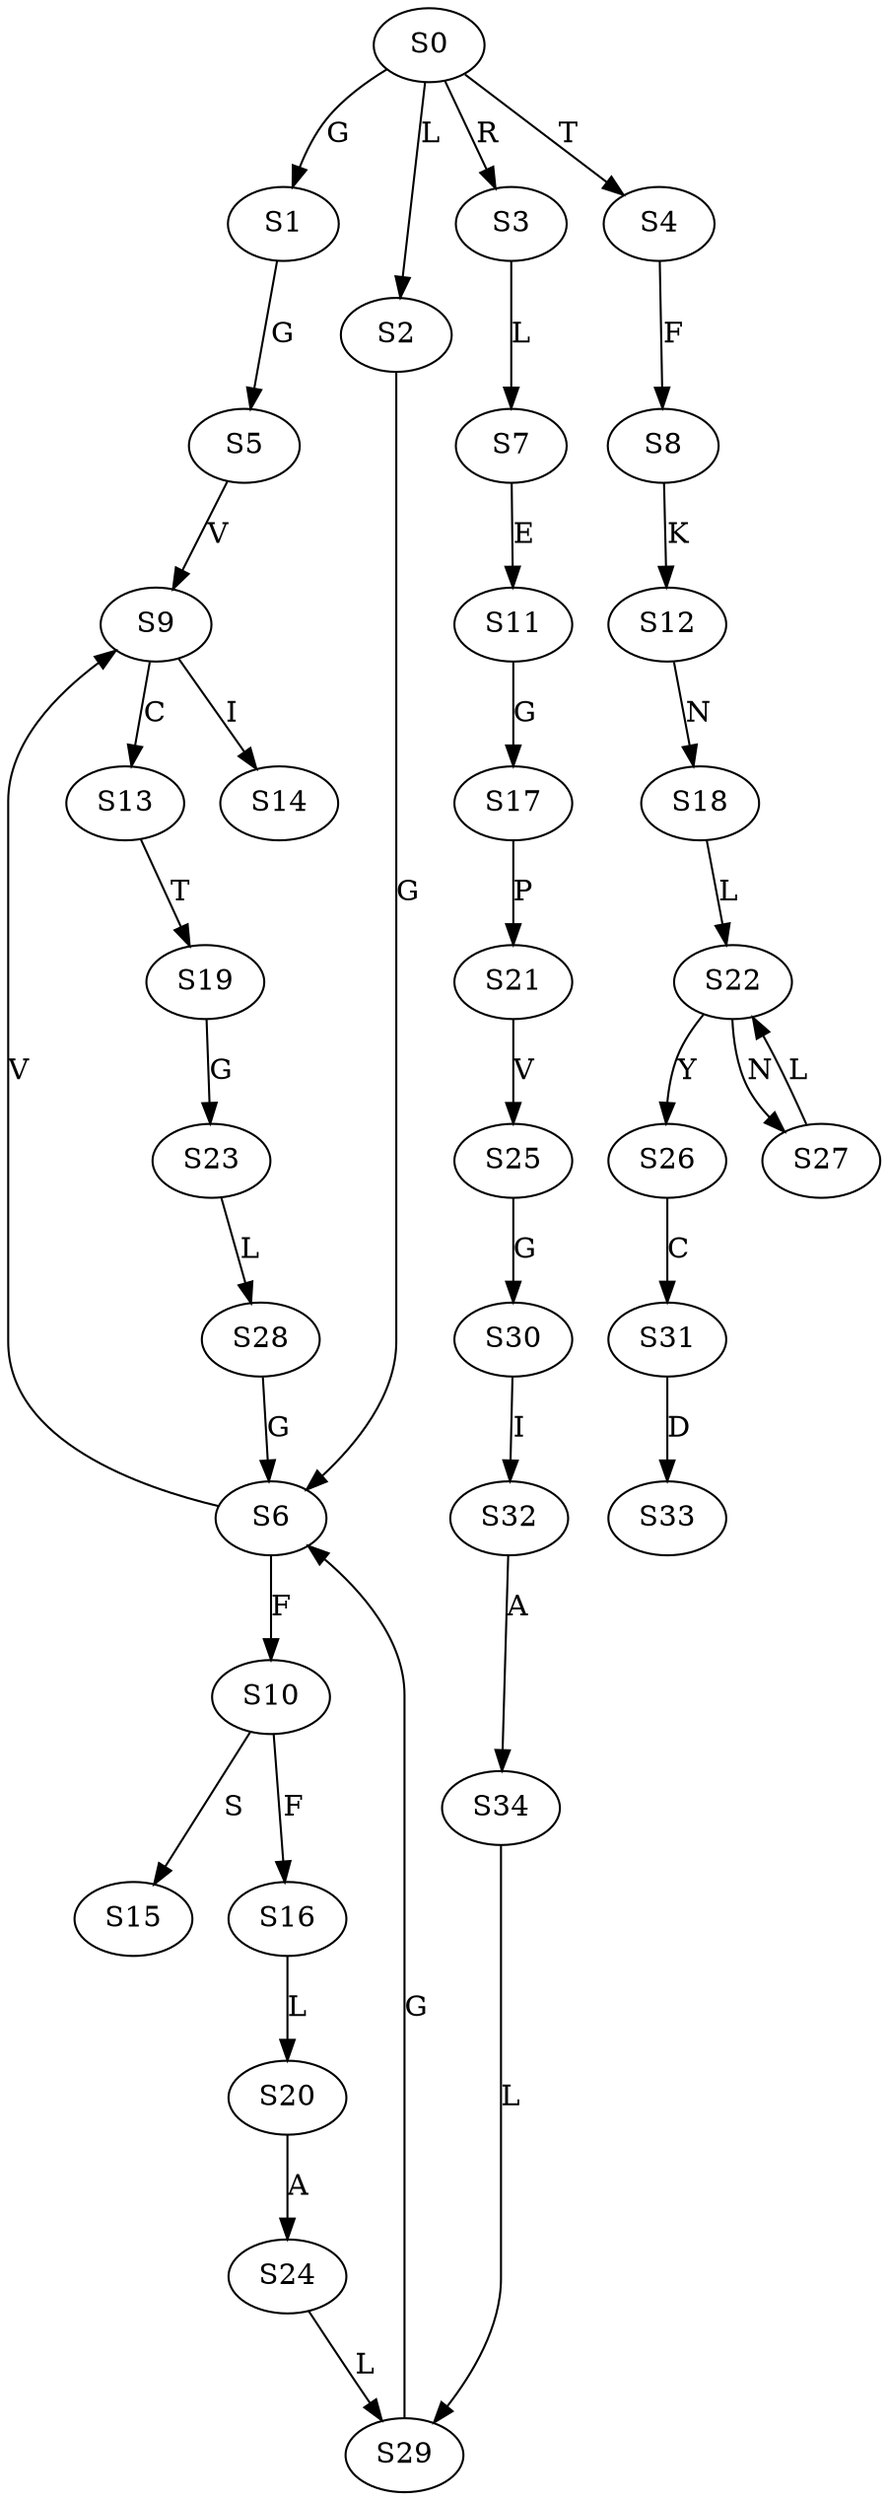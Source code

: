 strict digraph  {
	S0 -> S1 [ label = G ];
	S0 -> S2 [ label = L ];
	S0 -> S3 [ label = R ];
	S0 -> S4 [ label = T ];
	S1 -> S5 [ label = G ];
	S2 -> S6 [ label = G ];
	S3 -> S7 [ label = L ];
	S4 -> S8 [ label = F ];
	S5 -> S9 [ label = V ];
	S6 -> S10 [ label = F ];
	S6 -> S9 [ label = V ];
	S7 -> S11 [ label = E ];
	S8 -> S12 [ label = K ];
	S9 -> S13 [ label = C ];
	S9 -> S14 [ label = I ];
	S10 -> S15 [ label = S ];
	S10 -> S16 [ label = F ];
	S11 -> S17 [ label = G ];
	S12 -> S18 [ label = N ];
	S13 -> S19 [ label = T ];
	S16 -> S20 [ label = L ];
	S17 -> S21 [ label = P ];
	S18 -> S22 [ label = L ];
	S19 -> S23 [ label = G ];
	S20 -> S24 [ label = A ];
	S21 -> S25 [ label = V ];
	S22 -> S26 [ label = Y ];
	S22 -> S27 [ label = N ];
	S23 -> S28 [ label = L ];
	S24 -> S29 [ label = L ];
	S25 -> S30 [ label = G ];
	S26 -> S31 [ label = C ];
	S27 -> S22 [ label = L ];
	S28 -> S6 [ label = G ];
	S29 -> S6 [ label = G ];
	S30 -> S32 [ label = I ];
	S31 -> S33 [ label = D ];
	S32 -> S34 [ label = A ];
	S34 -> S29 [ label = L ];
}
